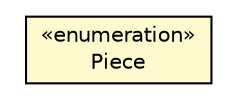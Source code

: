 #!/usr/local/bin/dot
#
# Class diagram 
# Generated by UMLGraph version 5.1 (http://www.umlgraph.org/)
#

digraph G {
	edge [fontname="Helvetica",fontsize=10,labelfontname="Helvetica",labelfontsize=10];
	node [fontname="Helvetica",fontsize=10,shape=plaintext];
	nodesep=0.25;
	ranksep=0.5;
	// com.nikolay.tictactoe.model.enums.Piece
	c866 [label=<<table title="com.nikolay.tictactoe.model.enums.Piece" border="0" cellborder="1" cellspacing="0" cellpadding="2" port="p" bgcolor="lemonChiffon" href="./Piece.html">
		<tr><td><table border="0" cellspacing="0" cellpadding="1">
<tr><td align="center" balign="center"> &#171;enumeration&#187; </td></tr>
<tr><td align="center" balign="center"> Piece </td></tr>
		</table></td></tr>
		</table>>, fontname="Helvetica", fontcolor="black", fontsize=10.0];
}

